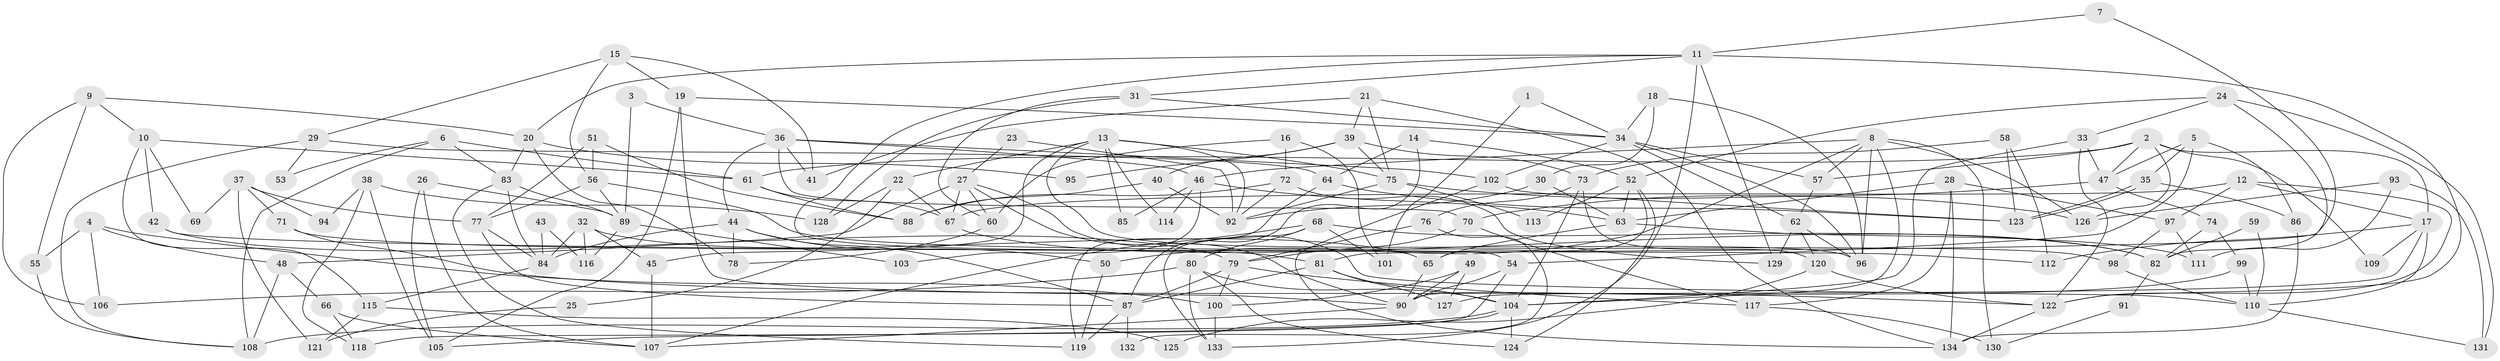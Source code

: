 // Generated by graph-tools (version 1.1) at 2025/35/03/09/25 02:35:55]
// undirected, 134 vertices, 268 edges
graph export_dot {
graph [start="1"]
  node [color=gray90,style=filled];
  1;
  2;
  3;
  4;
  5;
  6;
  7;
  8;
  9;
  10;
  11;
  12;
  13;
  14;
  15;
  16;
  17;
  18;
  19;
  20;
  21;
  22;
  23;
  24;
  25;
  26;
  27;
  28;
  29;
  30;
  31;
  32;
  33;
  34;
  35;
  36;
  37;
  38;
  39;
  40;
  41;
  42;
  43;
  44;
  45;
  46;
  47;
  48;
  49;
  50;
  51;
  52;
  53;
  54;
  55;
  56;
  57;
  58;
  59;
  60;
  61;
  62;
  63;
  64;
  65;
  66;
  67;
  68;
  69;
  70;
  71;
  72;
  73;
  74;
  75;
  76;
  77;
  78;
  79;
  80;
  81;
  82;
  83;
  84;
  85;
  86;
  87;
  88;
  89;
  90;
  91;
  92;
  93;
  94;
  95;
  96;
  97;
  98;
  99;
  100;
  101;
  102;
  103;
  104;
  105;
  106;
  107;
  108;
  109;
  110;
  111;
  112;
  113;
  114;
  115;
  116;
  117;
  118;
  119;
  120;
  121;
  122;
  123;
  124;
  125;
  126;
  127;
  128;
  129;
  130;
  131;
  132;
  133;
  134;
  1 -- 34;
  1 -- 101;
  2 -- 17;
  2 -- 61;
  2 -- 47;
  2 -- 57;
  2 -- 109;
  2 -- 126;
  3 -- 36;
  3 -- 89;
  4 -- 100;
  4 -- 106;
  4 -- 48;
  4 -- 55;
  5 -- 35;
  5 -- 47;
  5 -- 54;
  5 -- 86;
  6 -- 61;
  6 -- 108;
  6 -- 53;
  6 -- 83;
  7 -- 11;
  7 -- 81;
  8 -- 50;
  8 -- 96;
  8 -- 46;
  8 -- 57;
  8 -- 90;
  8 -- 126;
  8 -- 130;
  9 -- 20;
  9 -- 55;
  9 -- 10;
  9 -- 106;
  10 -- 61;
  10 -- 42;
  10 -- 69;
  10 -- 115;
  11 -- 54;
  11 -- 122;
  11 -- 20;
  11 -- 31;
  11 -- 129;
  11 -- 133;
  12 -- 97;
  12 -- 122;
  12 -- 17;
  12 -- 67;
  13 -- 96;
  13 -- 75;
  13 -- 22;
  13 -- 45;
  13 -- 85;
  13 -- 92;
  13 -- 114;
  14 -- 52;
  14 -- 87;
  14 -- 64;
  15 -- 41;
  15 -- 29;
  15 -- 19;
  15 -- 56;
  16 -- 60;
  16 -- 72;
  16 -- 101;
  17 -- 110;
  17 -- 109;
  17 -- 112;
  17 -- 127;
  18 -- 30;
  18 -- 34;
  18 -- 96;
  19 -- 34;
  19 -- 90;
  19 -- 105;
  20 -- 83;
  20 -- 78;
  20 -- 95;
  21 -- 134;
  21 -- 75;
  21 -- 39;
  21 -- 41;
  22 -- 67;
  22 -- 25;
  22 -- 128;
  23 -- 27;
  23 -- 92;
  24 -- 52;
  24 -- 33;
  24 -- 82;
  24 -- 131;
  25 -- 121;
  26 -- 107;
  26 -- 105;
  26 -- 89;
  27 -- 60;
  27 -- 90;
  27 -- 48;
  27 -- 67;
  27 -- 110;
  28 -- 63;
  28 -- 117;
  28 -- 97;
  28 -- 134;
  29 -- 64;
  29 -- 108;
  29 -- 53;
  30 -- 92;
  30 -- 63;
  31 -- 34;
  31 -- 60;
  31 -- 128;
  32 -- 45;
  32 -- 65;
  32 -- 84;
  32 -- 116;
  33 -- 122;
  33 -- 47;
  33 -- 104;
  34 -- 57;
  34 -- 62;
  34 -- 96;
  34 -- 102;
  35 -- 86;
  35 -- 123;
  35 -- 123;
  36 -- 102;
  36 -- 70;
  36 -- 41;
  36 -- 44;
  36 -- 46;
  37 -- 77;
  37 -- 71;
  37 -- 69;
  37 -- 94;
  37 -- 121;
  38 -- 118;
  38 -- 128;
  38 -- 94;
  38 -- 105;
  39 -- 75;
  39 -- 40;
  39 -- 73;
  39 -- 95;
  40 -- 88;
  40 -- 92;
  42 -- 112;
  42 -- 79;
  43 -- 116;
  43 -- 84;
  44 -- 84;
  44 -- 50;
  44 -- 78;
  44 -- 87;
  45 -- 107;
  46 -- 63;
  46 -- 85;
  46 -- 103;
  46 -- 114;
  47 -- 74;
  47 -- 70;
  48 -- 66;
  48 -- 108;
  49 -- 90;
  49 -- 100;
  49 -- 127;
  50 -- 119;
  51 -- 77;
  51 -- 56;
  51 -- 88;
  52 -- 124;
  52 -- 63;
  52 -- 65;
  52 -- 113;
  54 -- 90;
  54 -- 118;
  55 -- 108;
  56 -- 89;
  56 -- 77;
  56 -- 98;
  57 -- 62;
  58 -- 73;
  58 -- 123;
  58 -- 112;
  59 -- 82;
  59 -- 110;
  60 -- 78;
  61 -- 67;
  61 -- 88;
  62 -- 96;
  62 -- 120;
  62 -- 129;
  63 -- 65;
  63 -- 111;
  64 -- 119;
  64 -- 123;
  65 -- 90;
  66 -- 107;
  66 -- 118;
  67 -- 82;
  68 -- 133;
  68 -- 82;
  68 -- 80;
  68 -- 101;
  68 -- 107;
  70 -- 79;
  70 -- 117;
  71 -- 81;
  71 -- 122;
  72 -- 129;
  72 -- 92;
  72 -- 88;
  73 -- 104;
  73 -- 76;
  73 -- 120;
  74 -- 99;
  74 -- 82;
  75 -- 92;
  75 -- 126;
  75 -- 113;
  76 -- 79;
  76 -- 132;
  77 -- 87;
  77 -- 84;
  79 -- 87;
  79 -- 100;
  79 -- 117;
  80 -- 104;
  80 -- 106;
  80 -- 124;
  80 -- 133;
  81 -- 127;
  81 -- 104;
  81 -- 87;
  82 -- 91;
  83 -- 84;
  83 -- 89;
  83 -- 119;
  84 -- 115;
  86 -- 134;
  87 -- 119;
  87 -- 132;
  89 -- 103;
  89 -- 116;
  90 -- 107;
  91 -- 130;
  93 -- 126;
  93 -- 111;
  93 -- 131;
  97 -- 98;
  97 -- 111;
  98 -- 110;
  99 -- 110;
  99 -- 104;
  100 -- 133;
  102 -- 123;
  102 -- 134;
  104 -- 105;
  104 -- 108;
  104 -- 124;
  110 -- 131;
  115 -- 121;
  115 -- 125;
  117 -- 130;
  120 -- 122;
  120 -- 125;
  122 -- 134;
}
